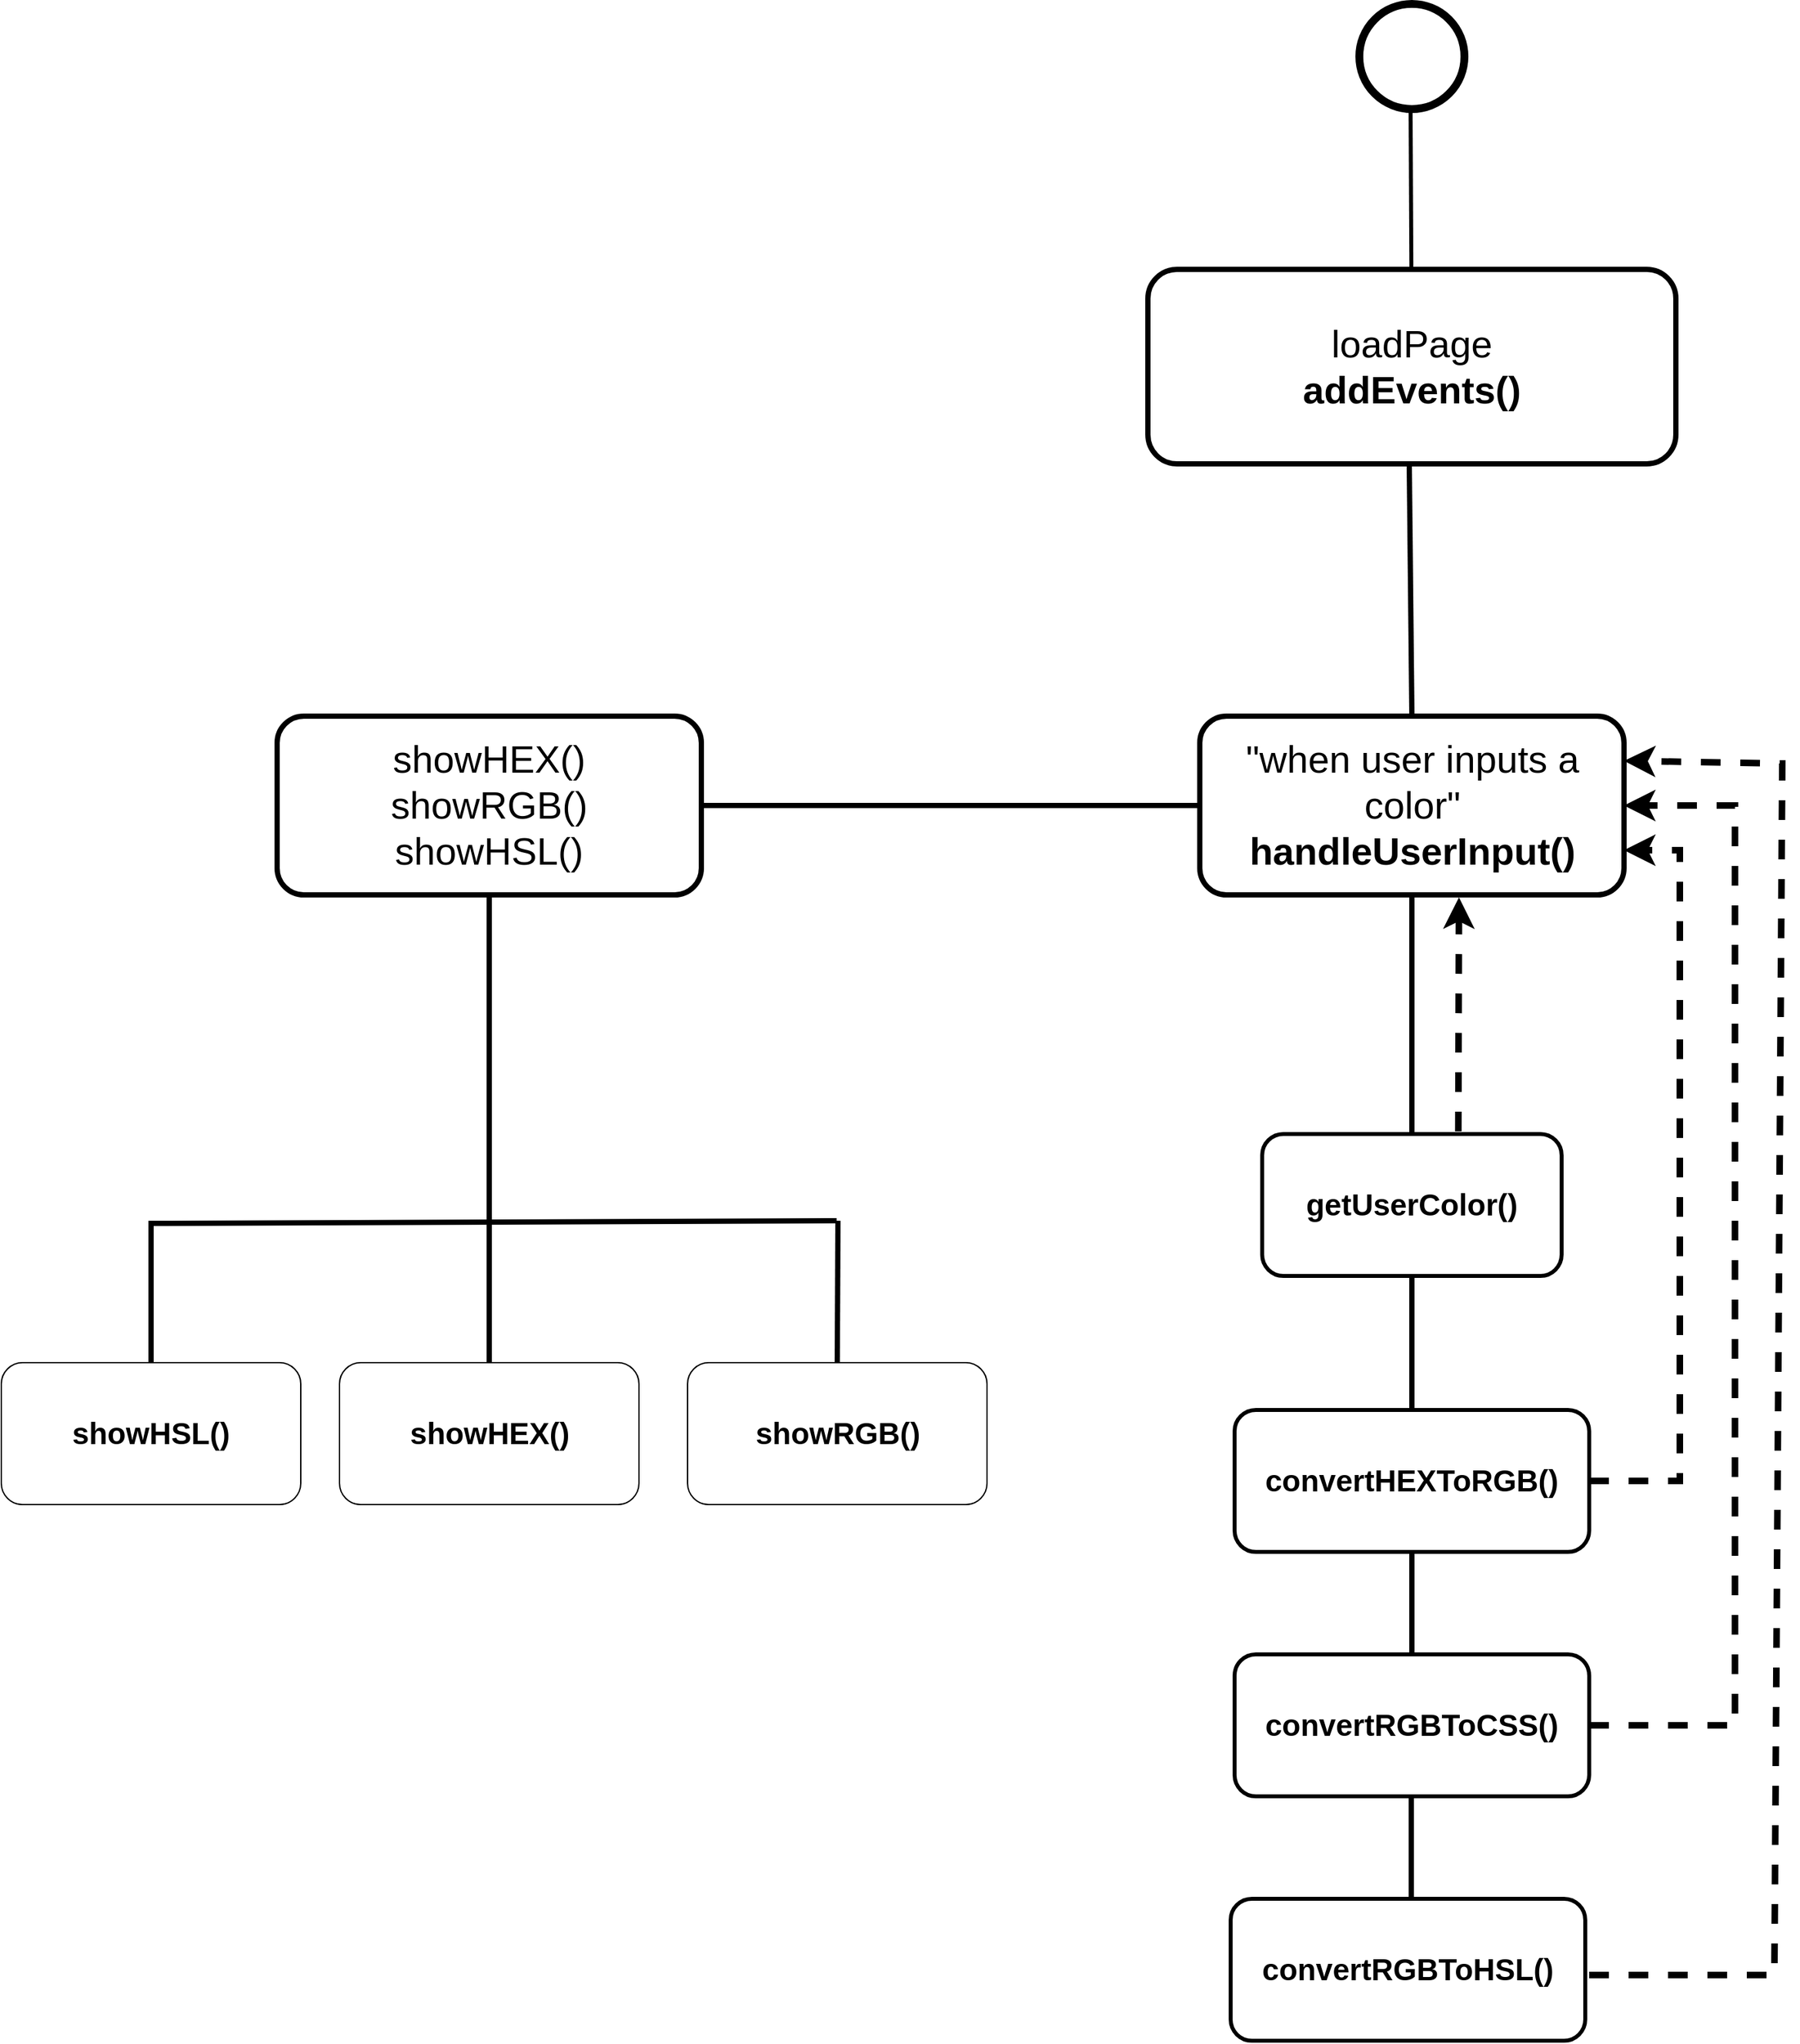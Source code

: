 <mxfile version="20.8.16" type="device"><diagram name="Page-1" id="SkE4X94SXyC8OoorJ8pp"><mxGraphModel dx="1049" dy="1787" grid="1" gridSize="6" guides="1" tooltips="1" connect="1" arrows="1" fold="1" page="0" pageScale="1" pageWidth="850" pageHeight="1100" math="0" shadow="0"><root><mxCell id="0"/><mxCell id="1" parent="0"/><mxCell id="Eie0xqfVSHxBOSPhaL0h-1" value="&lt;font style=&quot;font-size: 29px;&quot;&gt;loadPage &lt;br&gt;&lt;b&gt;addEvents()&lt;/b&gt;&lt;br&gt;&lt;/font&gt;" style="rounded=1;whiteSpace=wrap;html=1;fontSize=16;strokeWidth=4;" parent="1" vertex="1"><mxGeometry x="483" y="-388" width="402" height="148" as="geometry"/></mxCell><mxCell id="Eie0xqfVSHxBOSPhaL0h-3" value="" style="ellipse;whiteSpace=wrap;html=1;aspect=fixed;fontSize=29;strokeWidth=6;" parent="1" vertex="1"><mxGeometry x="644" y="-590" width="80" height="80" as="geometry"/></mxCell><mxCell id="Eie0xqfVSHxBOSPhaL0h-4" value="" style="endArrow=none;html=1;rounded=0;fontSize=29;startSize=8;endSize=8;curved=1;strokeWidth=3;" parent="1" source="Eie0xqfVSHxBOSPhaL0h-1" edge="1"><mxGeometry width="50" height="50" relative="1" as="geometry"><mxPoint x="633" y="-460" as="sourcePoint"/><mxPoint x="683" y="-510" as="targetPoint"/></mxGeometry></mxCell><mxCell id="Eie0xqfVSHxBOSPhaL0h-5" value="" style="endArrow=none;html=1;rounded=0;strokeWidth=4;fontSize=29;startSize=8;endSize=8;curved=1;exitX=0.5;exitY=0;exitDx=0;exitDy=0;" parent="1" source="Eie0xqfVSHxBOSPhaL0h-6" edge="1"><mxGeometry width="50" height="50" relative="1" as="geometry"><mxPoint x="682" y="55" as="sourcePoint"/><mxPoint x="682" y="-240" as="targetPoint"/></mxGeometry></mxCell><mxCell id="Eie0xqfVSHxBOSPhaL0h-6" value="&quot;when user inputs a color&quot;&lt;br&gt;&lt;b&gt;handleUserInput()&lt;/b&gt;" style="rounded=1;whiteSpace=wrap;html=1;strokeWidth=4;fontSize=29;" parent="1" vertex="1"><mxGeometry x="522.5" y="-48" width="323" height="136" as="geometry"/></mxCell><mxCell id="Eie0xqfVSHxBOSPhaL0h-25" value="showHEX()&lt;br&gt;showRGB()&lt;br&gt;showHSL()" style="rounded=1;whiteSpace=wrap;html=1;strokeWidth=4;fontSize=29;" parent="1" vertex="1"><mxGeometry x="-180" y="-48" width="323" height="136" as="geometry"/></mxCell><mxCell id="Eie0xqfVSHxBOSPhaL0h-26" value="" style="endArrow=none;html=1;rounded=0;exitX=1;exitY=0.5;exitDx=0;exitDy=0;strokeWidth=4;entryX=0;entryY=0.5;entryDx=0;entryDy=0;" parent="1" source="Eie0xqfVSHxBOSPhaL0h-25" target="Eie0xqfVSHxBOSPhaL0h-6" edge="1"><mxGeometry width="50" height="50" relative="1" as="geometry"><mxPoint x="630" y="156" as="sourcePoint"/><mxPoint x="680" y="106" as="targetPoint"/></mxGeometry></mxCell><mxCell id="Eie0xqfVSHxBOSPhaL0h-27" value="&lt;font style=&quot;font-size: 23px;&quot;&gt;&lt;b&gt;showHEX()&lt;/b&gt;&lt;/font&gt;" style="rounded=1;whiteSpace=wrap;html=1;" parent="1" vertex="1"><mxGeometry x="-132.5" y="444" width="228" height="108" as="geometry"/></mxCell><mxCell id="Eie0xqfVSHxBOSPhaL0h-29" value="&lt;font size=&quot;1&quot; style=&quot;&quot;&gt;&lt;b style=&quot;font-size: 23px;&quot;&gt;showRGB()&lt;/b&gt;&lt;/font&gt;" style="rounded=1;whiteSpace=wrap;html=1;" parent="1" vertex="1"><mxGeometry x="132.5" y="444" width="228" height="108" as="geometry"/></mxCell><mxCell id="Eie0xqfVSHxBOSPhaL0h-30" value="&lt;font size=&quot;1&quot; style=&quot;&quot;&gt;&lt;b style=&quot;font-size: 23px;&quot;&gt;showHSL()&lt;/b&gt;&lt;/font&gt;" style="rounded=1;whiteSpace=wrap;html=1;" parent="1" vertex="1"><mxGeometry x="-390" y="444" width="228" height="108" as="geometry"/></mxCell><mxCell id="Eie0xqfVSHxBOSPhaL0h-31" value="" style="endArrow=none;html=1;rounded=0;strokeWidth=4;fontSize=23;entryX=0.5;entryY=1;entryDx=0;entryDy=0;exitX=0.5;exitY=0;exitDx=0;exitDy=0;" parent="1" source="Eie0xqfVSHxBOSPhaL0h-27" target="Eie0xqfVSHxBOSPhaL0h-25" edge="1"><mxGeometry width="50" height="50" relative="1" as="geometry"><mxPoint x="-19" y="354" as="sourcePoint"/><mxPoint x="360.5" y="354" as="targetPoint"/></mxGeometry></mxCell><mxCell id="Eie0xqfVSHxBOSPhaL0h-32" value="" style="endArrow=none;html=1;rounded=0;strokeWidth=4;fontSize=23;exitX=0.5;exitY=0;exitDx=0;exitDy=0;" parent="1" source="Eie0xqfVSHxBOSPhaL0h-29" edge="1"><mxGeometry width="50" height="50" relative="1" as="geometry"><mxPoint x="192" y="534" as="sourcePoint"/><mxPoint x="247" y="336" as="targetPoint"/></mxGeometry></mxCell><mxCell id="Eie0xqfVSHxBOSPhaL0h-34" value="" style="endArrow=none;html=1;rounded=0;strokeWidth=4;fontSize=23;exitX=0.5;exitY=0;exitDx=0;exitDy=0;" parent="1" source="Eie0xqfVSHxBOSPhaL0h-30" edge="1"><mxGeometry width="50" height="50" relative="1" as="geometry"><mxPoint x="-366" y="534" as="sourcePoint"/><mxPoint x="-276" y="336" as="targetPoint"/></mxGeometry></mxCell><mxCell id="Eie0xqfVSHxBOSPhaL0h-35" value="" style="endArrow=none;html=1;rounded=0;strokeWidth=4;fontSize=23;entryX=0.5;entryY=1;entryDx=0;entryDy=0;exitX=0.5;exitY=0;exitDx=0;exitDy=0;" parent="1" source="Eie0xqfVSHxBOSPhaL0h-47" target="Eie0xqfVSHxBOSPhaL0h-6" edge="1"><mxGeometry width="50" height="50" relative="1" as="geometry"><mxPoint x="684" y="264" as="sourcePoint"/><mxPoint x="476" y="846" as="targetPoint"/></mxGeometry></mxCell><mxCell id="Eie0xqfVSHxBOSPhaL0h-36" value="" style="endArrow=none;html=1;rounded=0;strokeWidth=4;fontSize=23;" parent="1" edge="1"><mxGeometry width="50" height="50" relative="1" as="geometry"><mxPoint x="-276" y="338" as="sourcePoint"/><mxPoint x="246" y="336" as="targetPoint"/></mxGeometry></mxCell><mxCell id="Eie0xqfVSHxBOSPhaL0h-47" value="&lt;span style=&quot;font-size: 23px;&quot;&gt;&lt;b&gt;getUserColor()&lt;/b&gt;&lt;/span&gt;" style="rounded=1;whiteSpace=wrap;html=1;strokeWidth=3;" parent="1" vertex="1"><mxGeometry x="570" y="270" width="228" height="108" as="geometry"/></mxCell><mxCell id="Eie0xqfVSHxBOSPhaL0h-50" value="" style="endArrow=classic;html=1;rounded=0;strokeWidth=5;fontSize=23;endSize=8;dashed=1;exitX=0.655;exitY=-0.018;exitDx=0;exitDy=0;exitPerimeter=0;entryX=0.611;entryY=1.014;entryDx=0;entryDy=0;entryPerimeter=0;" parent="1" source="Eie0xqfVSHxBOSPhaL0h-47" target="Eie0xqfVSHxBOSPhaL0h-6" edge="1"><mxGeometry width="50" height="50" relative="1" as="geometry"><mxPoint x="720" y="264" as="sourcePoint"/><mxPoint x="720" y="90" as="targetPoint"/></mxGeometry></mxCell><mxCell id="Eie0xqfVSHxBOSPhaL0h-52" value="&lt;span style=&quot;font-size: 23px;&quot;&gt;&lt;b&gt;convertHEXToRGB()&lt;/b&gt;&lt;/span&gt;" style="rounded=1;whiteSpace=wrap;html=1;strokeWidth=3;" parent="1" vertex="1"><mxGeometry x="549" y="480" width="270" height="108" as="geometry"/></mxCell><mxCell id="Eie0xqfVSHxBOSPhaL0h-53" value="" style="endArrow=none;html=1;rounded=0;strokeWidth=4;fontSize=23;entryX=0.5;entryY=1;entryDx=0;entryDy=0;exitX=0.5;exitY=0;exitDx=0;exitDy=0;" parent="1" source="Eie0xqfVSHxBOSPhaL0h-52" target="Eie0xqfVSHxBOSPhaL0h-47" edge="1"><mxGeometry width="50" height="50" relative="1" as="geometry"><mxPoint x="684" y="468" as="sourcePoint"/><mxPoint x="682.89" y="378" as="targetPoint"/></mxGeometry></mxCell><mxCell id="Eie0xqfVSHxBOSPhaL0h-56" value="" style="endArrow=classic;html=1;rounded=0;strokeWidth=5;fontSize=23;endSize=8;dashed=1;exitX=1;exitY=0.5;exitDx=0;exitDy=0;entryX=1;entryY=0.75;entryDx=0;entryDy=0;" parent="1" source="Eie0xqfVSHxBOSPhaL0h-52" target="Eie0xqfVSHxBOSPhaL0h-6" edge="1"><mxGeometry width="50" height="50" relative="1" as="geometry"><mxPoint x="822" y="544" as="sourcePoint"/><mxPoint x="930" y="-126" as="targetPoint"/><Array as="points"><mxPoint x="888" y="534"/><mxPoint x="888" y="54"/></Array></mxGeometry></mxCell><mxCell id="Eie0xqfVSHxBOSPhaL0h-57" value="&lt;span style=&quot;font-size: 23px;&quot;&gt;&lt;b&gt;convertRGBToCSS()&lt;/b&gt;&lt;/span&gt;" style="rounded=1;whiteSpace=wrap;html=1;strokeWidth=3;" parent="1" vertex="1"><mxGeometry x="549" y="666" width="270" height="108" as="geometry"/></mxCell><mxCell id="Eie0xqfVSHxBOSPhaL0h-58" value="" style="endArrow=classic;html=1;rounded=0;strokeWidth=5;fontSize=23;endSize=8;dashed=1;exitX=1;exitY=0.5;exitDx=0;exitDy=0;entryX=1;entryY=0.5;entryDx=0;entryDy=0;" parent="1" target="Eie0xqfVSHxBOSPhaL0h-6" edge="1"><mxGeometry width="50" height="50" relative="1" as="geometry"><mxPoint x="819" y="720.0" as="sourcePoint"/><mxPoint x="845.5" y="240.0" as="targetPoint"/><Array as="points"><mxPoint x="930" y="720"/><mxPoint x="930" y="20"/></Array></mxGeometry></mxCell><mxCell id="Eie0xqfVSHxBOSPhaL0h-59" value="" style="endArrow=none;html=1;rounded=0;strokeWidth=4;fontSize=23;exitX=0.5;exitY=0;exitDx=0;exitDy=0;" parent="1" source="Eie0xqfVSHxBOSPhaL0h-57" edge="1"><mxGeometry width="50" height="50" relative="1" as="geometry"><mxPoint x="683" y="666" as="sourcePoint"/><mxPoint x="684" y="588" as="targetPoint"/></mxGeometry></mxCell><mxCell id="Eie0xqfVSHxBOSPhaL0h-60" value="&lt;span style=&quot;font-size: 23px;&quot;&gt;&lt;b&gt;convertRGBToHSL()&lt;/b&gt;&lt;/span&gt;" style="rounded=1;whiteSpace=wrap;html=1;strokeWidth=3;" parent="1" vertex="1"><mxGeometry x="546" y="852" width="270" height="108" as="geometry"/></mxCell><mxCell id="Eie0xqfVSHxBOSPhaL0h-63" value="" style="endArrow=none;html=1;rounded=0;strokeWidth=4;fontSize=23;exitX=0.5;exitY=0;exitDx=0;exitDy=0;" parent="1" edge="1"><mxGeometry width="50" height="50" relative="1" as="geometry"><mxPoint x="683.55" y="852" as="sourcePoint"/><mxPoint x="683.55" y="774" as="targetPoint"/></mxGeometry></mxCell><mxCell id="Eie0xqfVSHxBOSPhaL0h-64" value="" style="endArrow=classic;html=1;rounded=0;strokeWidth=5;fontSize=23;endSize=8;dashed=1;exitX=1;exitY=0.5;exitDx=0;exitDy=0;entryX=1;entryY=0.25;entryDx=0;entryDy=0;" parent="1" target="Eie0xqfVSHxBOSPhaL0h-6" edge="1"><mxGeometry width="50" height="50" relative="1" as="geometry"><mxPoint x="819" y="910" as="sourcePoint"/><mxPoint x="845.5" y="210.0" as="targetPoint"/><Array as="points"><mxPoint x="960" y="910"/><mxPoint x="966" y="-12"/></Array></mxGeometry></mxCell></root></mxGraphModel></diagram></mxfile>